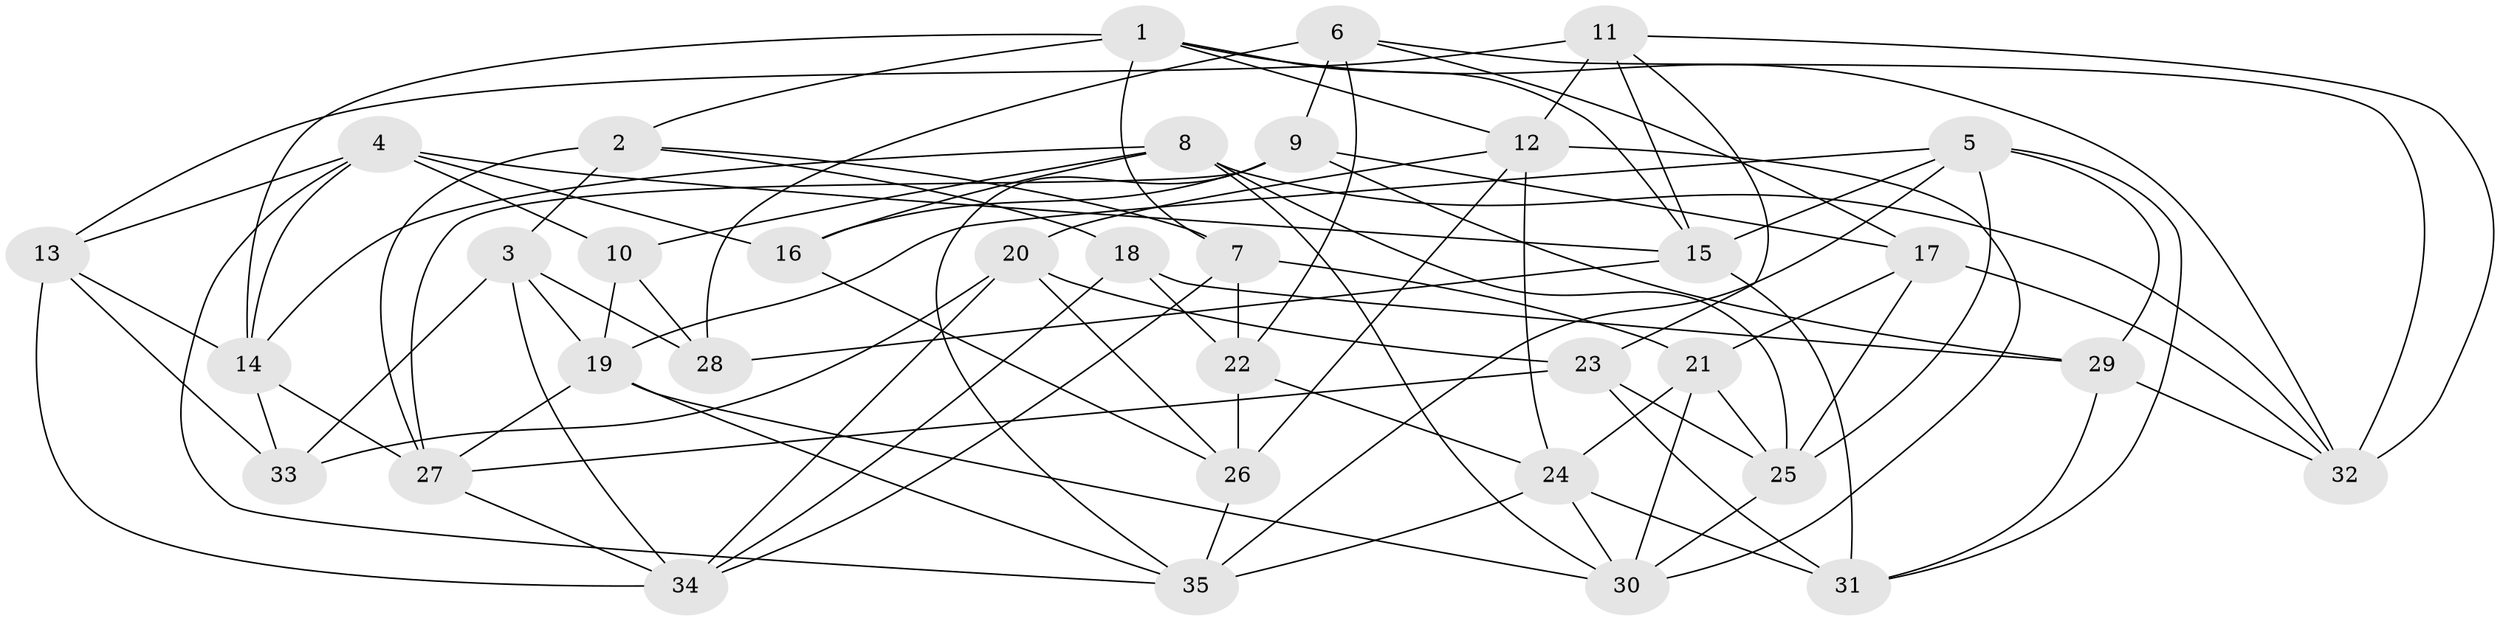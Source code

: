 // original degree distribution, {4: 1.0}
// Generated by graph-tools (version 1.1) at 2025/38/03/04/25 23:38:05]
// undirected, 35 vertices, 93 edges
graph export_dot {
  node [color=gray90,style=filled];
  1;
  2;
  3;
  4;
  5;
  6;
  7;
  8;
  9;
  10;
  11;
  12;
  13;
  14;
  15;
  16;
  17;
  18;
  19;
  20;
  21;
  22;
  23;
  24;
  25;
  26;
  27;
  28;
  29;
  30;
  31;
  32;
  33;
  34;
  35;
  1 -- 2 [weight=1.0];
  1 -- 7 [weight=1.0];
  1 -- 12 [weight=1.0];
  1 -- 14 [weight=1.0];
  1 -- 15 [weight=1.0];
  1 -- 32 [weight=1.0];
  2 -- 3 [weight=1.0];
  2 -- 7 [weight=1.0];
  2 -- 18 [weight=2.0];
  2 -- 27 [weight=1.0];
  3 -- 19 [weight=1.0];
  3 -- 28 [weight=2.0];
  3 -- 33 [weight=1.0];
  3 -- 34 [weight=1.0];
  4 -- 10 [weight=1.0];
  4 -- 13 [weight=1.0];
  4 -- 14 [weight=1.0];
  4 -- 15 [weight=1.0];
  4 -- 16 [weight=1.0];
  4 -- 35 [weight=1.0];
  5 -- 15 [weight=1.0];
  5 -- 19 [weight=1.0];
  5 -- 25 [weight=1.0];
  5 -- 29 [weight=1.0];
  5 -- 31 [weight=1.0];
  5 -- 35 [weight=1.0];
  6 -- 9 [weight=1.0];
  6 -- 17 [weight=1.0];
  6 -- 22 [weight=1.0];
  6 -- 28 [weight=2.0];
  6 -- 32 [weight=1.0];
  7 -- 21 [weight=1.0];
  7 -- 22 [weight=2.0];
  7 -- 34 [weight=1.0];
  8 -- 10 [weight=1.0];
  8 -- 14 [weight=1.0];
  8 -- 16 [weight=1.0];
  8 -- 25 [weight=1.0];
  8 -- 30 [weight=1.0];
  8 -- 32 [weight=1.0];
  9 -- 16 [weight=1.0];
  9 -- 17 [weight=1.0];
  9 -- 27 [weight=1.0];
  9 -- 29 [weight=1.0];
  9 -- 35 [weight=1.0];
  10 -- 19 [weight=1.0];
  10 -- 28 [weight=1.0];
  11 -- 12 [weight=1.0];
  11 -- 13 [weight=2.0];
  11 -- 15 [weight=1.0];
  11 -- 23 [weight=1.0];
  11 -- 32 [weight=1.0];
  12 -- 20 [weight=1.0];
  12 -- 24 [weight=1.0];
  12 -- 26 [weight=1.0];
  12 -- 30 [weight=1.0];
  13 -- 14 [weight=1.0];
  13 -- 33 [weight=1.0];
  13 -- 34 [weight=1.0];
  14 -- 27 [weight=1.0];
  14 -- 33 [weight=1.0];
  15 -- 28 [weight=1.0];
  15 -- 31 [weight=1.0];
  16 -- 26 [weight=1.0];
  17 -- 21 [weight=2.0];
  17 -- 25 [weight=1.0];
  17 -- 32 [weight=1.0];
  18 -- 22 [weight=1.0];
  18 -- 29 [weight=2.0];
  18 -- 34 [weight=1.0];
  19 -- 27 [weight=1.0];
  19 -- 30 [weight=1.0];
  19 -- 35 [weight=1.0];
  20 -- 23 [weight=1.0];
  20 -- 26 [weight=2.0];
  20 -- 33 [weight=1.0];
  20 -- 34 [weight=1.0];
  21 -- 24 [weight=1.0];
  21 -- 25 [weight=1.0];
  21 -- 30 [weight=1.0];
  22 -- 24 [weight=1.0];
  22 -- 26 [weight=1.0];
  23 -- 25 [weight=1.0];
  23 -- 27 [weight=1.0];
  23 -- 31 [weight=2.0];
  24 -- 30 [weight=1.0];
  24 -- 31 [weight=1.0];
  24 -- 35 [weight=1.0];
  25 -- 30 [weight=1.0];
  26 -- 35 [weight=1.0];
  27 -- 34 [weight=1.0];
  29 -- 31 [weight=1.0];
  29 -- 32 [weight=1.0];
}
